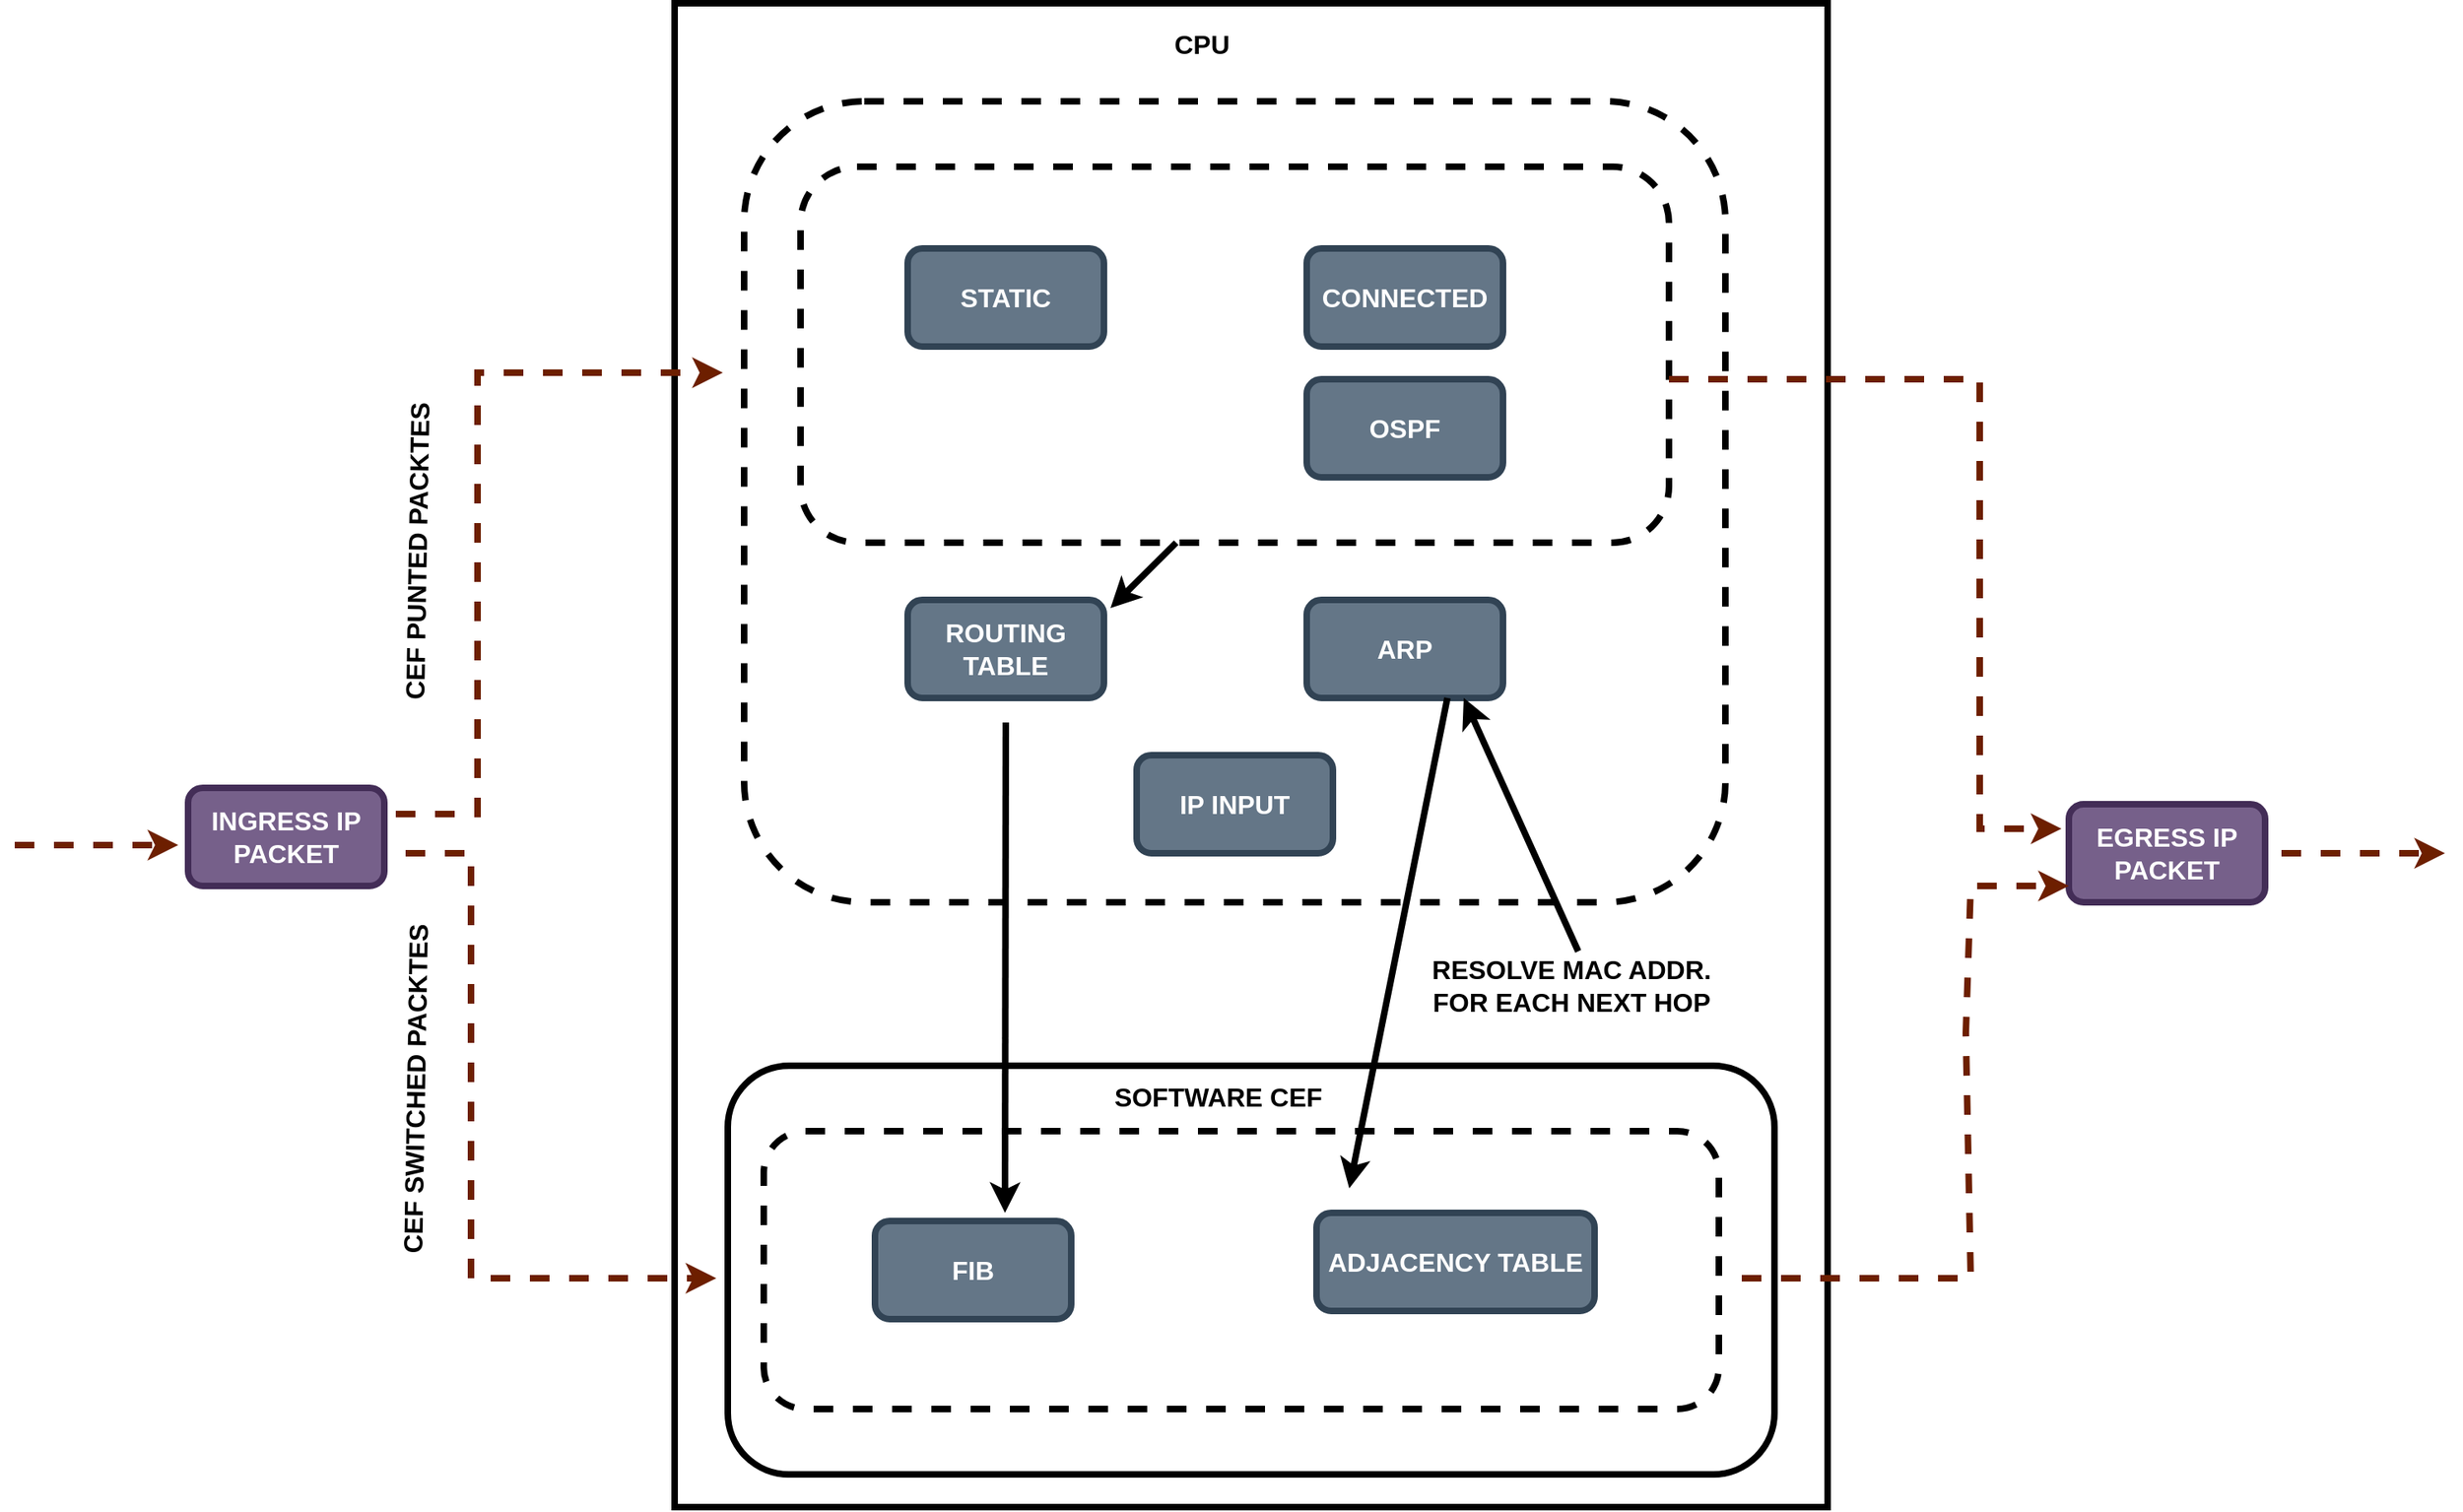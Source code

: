 <mxfile version="22.1.16" type="device">
  <diagram name="Página-1" id="hAm2vEM0u5634k8es-O6">
    <mxGraphModel dx="2021" dy="716" grid="1" gridSize="10" guides="1" tooltips="1" connect="1" arrows="1" fold="1" page="1" pageScale="1" pageWidth="827" pageHeight="1169" math="0" shadow="0">
      <root>
        <mxCell id="0" />
        <mxCell id="1" parent="0" />
        <mxCell id="zFFhGDX4pX6LVvSIkNTQ-2" value="" style="rounded=0;whiteSpace=wrap;html=1;strokeWidth=4;" vertex="1" parent="1">
          <mxGeometry x="27.5" y="160" width="705" height="920" as="geometry" />
        </mxCell>
        <mxCell id="zFFhGDX4pX6LVvSIkNTQ-3" value="" style="rounded=1;whiteSpace=wrap;html=1;strokeWidth=4;dashed=1;" vertex="1" parent="1">
          <mxGeometry x="70" y="220" width="600" height="490" as="geometry" />
        </mxCell>
        <mxCell id="zFFhGDX4pX6LVvSIkNTQ-4" value="" style="rounded=1;whiteSpace=wrap;html=1;strokeWidth=4;dashed=1;" vertex="1" parent="1">
          <mxGeometry x="104.5" y="260" width="531" height="230" as="geometry" />
        </mxCell>
        <mxCell id="zFFhGDX4pX6LVvSIkNTQ-5" value="CONNECTED" style="rounded=1;whiteSpace=wrap;html=1;strokeWidth=4;fontSize=16;fontStyle=1;fillColor=#647687;strokeColor=#314354;fontColor=#ffffff;" vertex="1" parent="1">
          <mxGeometry x="414" y="310" width="120" height="60" as="geometry" />
        </mxCell>
        <mxCell id="zFFhGDX4pX6LVvSIkNTQ-6" value="STATIC" style="rounded=1;whiteSpace=wrap;html=1;strokeWidth=4;fontSize=16;fontStyle=1;fillColor=#647687;strokeColor=#314354;fontColor=#ffffff;" vertex="1" parent="1">
          <mxGeometry x="170" y="310" width="120" height="60" as="geometry" />
        </mxCell>
        <mxCell id="zFFhGDX4pX6LVvSIkNTQ-7" value="OSPF" style="rounded=1;whiteSpace=wrap;html=1;strokeWidth=4;fontSize=16;fontStyle=1;fillColor=#647687;strokeColor=#314354;fontColor=#ffffff;" vertex="1" parent="1">
          <mxGeometry x="414" y="390" width="120" height="60" as="geometry" />
        </mxCell>
        <mxCell id="zFFhGDX4pX6LVvSIkNTQ-9" value="CPU" style="text;html=1;strokeColor=none;fillColor=none;align=center;verticalAlign=middle;whiteSpace=wrap;rounded=0;fontSize=16;fontStyle=1" vertex="1" parent="1">
          <mxGeometry x="320" y="170" width="60" height="30" as="geometry" />
        </mxCell>
        <mxCell id="zFFhGDX4pX6LVvSIkNTQ-10" value="ROUTING TABLE" style="rounded=1;whiteSpace=wrap;html=1;strokeWidth=4;fontSize=16;fontStyle=1;fillColor=#647687;strokeColor=#314354;fontColor=#ffffff;" vertex="1" parent="1">
          <mxGeometry x="170" y="525" width="120" height="60" as="geometry" />
        </mxCell>
        <mxCell id="zFFhGDX4pX6LVvSIkNTQ-11" value="ARP" style="rounded=1;whiteSpace=wrap;html=1;strokeWidth=4;fontSize=16;fontStyle=1;fillColor=#647687;strokeColor=#314354;fontColor=#ffffff;" vertex="1" parent="1">
          <mxGeometry x="414" y="525" width="120" height="60" as="geometry" />
        </mxCell>
        <mxCell id="zFFhGDX4pX6LVvSIkNTQ-12" value="IP INPUT" style="rounded=1;whiteSpace=wrap;html=1;strokeWidth=4;fontSize=16;fontStyle=1;fillColor=#647687;strokeColor=#314354;fontColor=#ffffff;" vertex="1" parent="1">
          <mxGeometry x="310" y="620" width="120" height="60" as="geometry" />
        </mxCell>
        <mxCell id="zFFhGDX4pX6LVvSIkNTQ-13" value="" style="endArrow=classic;html=1;rounded=0;strokeWidth=4;exitX=0.567;exitY=0.551;exitDx=0;exitDy=0;exitPerimeter=0;" edge="1" parent="1">
          <mxGeometry width="50" height="50" relative="1" as="geometry">
            <mxPoint x="334.2" y="489.99" as="sourcePoint" />
            <mxPoint x="294" y="530" as="targetPoint" />
          </mxGeometry>
        </mxCell>
        <mxCell id="zFFhGDX4pX6LVvSIkNTQ-14" value="RESOLVE MAC ADDR. FOR EACH NEXT HOP" style="text;html=1;strokeColor=none;fillColor=none;align=center;verticalAlign=middle;whiteSpace=wrap;rounded=0;fontSize=16;fontStyle=1" vertex="1" parent="1">
          <mxGeometry x="486" y="746" width="180" height="30" as="geometry" />
        </mxCell>
        <mxCell id="zFFhGDX4pX6LVvSIkNTQ-16" value="" style="endArrow=classic;html=1;rounded=0;strokeWidth=4;" edge="1" parent="1">
          <mxGeometry width="50" height="50" relative="1" as="geometry">
            <mxPoint x="580" y="740" as="sourcePoint" />
            <mxPoint x="510" y="585" as="targetPoint" />
          </mxGeometry>
        </mxCell>
        <mxCell id="zFFhGDX4pX6LVvSIkNTQ-17" value="" style="rounded=1;whiteSpace=wrap;html=1;strokeWidth=4;" vertex="1" parent="1">
          <mxGeometry x="60" y="810" width="640" height="250" as="geometry" />
        </mxCell>
        <mxCell id="zFFhGDX4pX6LVvSIkNTQ-18" value="" style="rounded=1;whiteSpace=wrap;html=1;strokeWidth=4;dashed=1;" vertex="1" parent="1">
          <mxGeometry x="82" y="850" width="584" height="170" as="geometry" />
        </mxCell>
        <mxCell id="zFFhGDX4pX6LVvSIkNTQ-19" value="SOFTWARE CEF" style="text;html=1;strokeColor=none;fillColor=none;align=center;verticalAlign=middle;whiteSpace=wrap;rounded=0;fontSize=16;fontStyle=1" vertex="1" parent="1">
          <mxGeometry x="270" y="814" width="180" height="30" as="geometry" />
        </mxCell>
        <mxCell id="zFFhGDX4pX6LVvSIkNTQ-20" value="FIB" style="rounded=1;whiteSpace=wrap;html=1;strokeWidth=4;fontSize=16;fontStyle=1;fillColor=#647687;strokeColor=#314354;fontColor=#ffffff;" vertex="1" parent="1">
          <mxGeometry x="150" y="905" width="120" height="60" as="geometry" />
        </mxCell>
        <mxCell id="zFFhGDX4pX6LVvSIkNTQ-21" value="ADJACENCY TABLE" style="rounded=1;whiteSpace=wrap;html=1;strokeWidth=4;fontSize=16;fontStyle=1;fillColor=#647687;strokeColor=#314354;fontColor=#ffffff;" vertex="1" parent="1">
          <mxGeometry x="420" y="900" width="170" height="60" as="geometry" />
        </mxCell>
        <mxCell id="zFFhGDX4pX6LVvSIkNTQ-22" value="" style="endArrow=classic;html=1;rounded=0;strokeWidth=4;" edge="1" parent="1">
          <mxGeometry width="50" height="50" relative="1" as="geometry">
            <mxPoint x="500" y="585" as="sourcePoint" />
            <mxPoint x="440" y="885" as="targetPoint" />
          </mxGeometry>
        </mxCell>
        <mxCell id="zFFhGDX4pX6LVvSIkNTQ-23" value="" style="endArrow=classic;html=1;rounded=0;strokeWidth=4;" edge="1" parent="1">
          <mxGeometry width="50" height="50" relative="1" as="geometry">
            <mxPoint x="230" y="600" as="sourcePoint" />
            <mxPoint x="229.5" y="900" as="targetPoint" />
          </mxGeometry>
        </mxCell>
        <mxCell id="zFFhGDX4pX6LVvSIkNTQ-24" value="EGRESS IP PACKET" style="rounded=1;whiteSpace=wrap;html=1;strokeWidth=4;fontSize=16;fontStyle=1;fillColor=#76608a;strokeColor=#432D57;fontColor=#ffffff;" vertex="1" parent="1">
          <mxGeometry x="880" y="650" width="120" height="60" as="geometry" />
        </mxCell>
        <mxCell id="zFFhGDX4pX6LVvSIkNTQ-25" value="INGRESS IP PACKET" style="rounded=1;whiteSpace=wrap;html=1;strokeWidth=4;fontSize=16;fontStyle=1;fillColor=#76608a;strokeColor=#432D57;fontColor=#ffffff;" vertex="1" parent="1">
          <mxGeometry x="-270" y="640" width="120" height="60" as="geometry" />
        </mxCell>
        <mxCell id="zFFhGDX4pX6LVvSIkNTQ-28" value="" style="endArrow=classic;html=1;rounded=0;strokeWidth=4;dashed=1;fillColor=#a0522d;strokeColor=#6D1F00;" edge="1" parent="1">
          <mxGeometry width="50" height="50" relative="1" as="geometry">
            <mxPoint x="-137" y="680" as="sourcePoint" />
            <mxPoint x="53" y="940" as="targetPoint" />
            <Array as="points">
              <mxPoint x="-97" y="680" />
              <mxPoint x="-97" y="940" />
            </Array>
          </mxGeometry>
        </mxCell>
        <mxCell id="zFFhGDX4pX6LVvSIkNTQ-29" value="" style="endArrow=classic;html=1;rounded=0;strokeWidth=4;dashed=1;fillColor=#a0522d;strokeColor=#6D1F00;" edge="1" parent="1">
          <mxGeometry width="50" height="50" relative="1" as="geometry">
            <mxPoint x="-143" y="656" as="sourcePoint" />
            <mxPoint x="57" y="386" as="targetPoint" />
            <Array as="points">
              <mxPoint x="-93" y="656" />
              <mxPoint x="-93" y="386" />
            </Array>
          </mxGeometry>
        </mxCell>
        <mxCell id="zFFhGDX4pX6LVvSIkNTQ-30" value="CEF PUNTED PACKTES" style="text;html=1;strokeColor=none;fillColor=none;align=center;verticalAlign=middle;whiteSpace=wrap;rounded=0;rotation=-89;strokeWidth=1;fontStyle=1;fontSize=16;" vertex="1" parent="1">
          <mxGeometry x="-230" y="480" width="200" height="30" as="geometry" />
        </mxCell>
        <mxCell id="zFFhGDX4pX6LVvSIkNTQ-31" value="CEF SWITCHED PACKTES" style="text;html=1;strokeColor=none;fillColor=none;align=center;verticalAlign=middle;whiteSpace=wrap;rounded=0;rotation=-89;strokeWidth=1;fontStyle=1;fontSize=16;" vertex="1" parent="1">
          <mxGeometry x="-236.09" y="809" width="210" height="30" as="geometry" />
        </mxCell>
        <mxCell id="zFFhGDX4pX6LVvSIkNTQ-32" value="" style="endArrow=classic;html=1;rounded=0;strokeWidth=4;dashed=1;fillColor=#a0522d;strokeColor=#6D1F00;" edge="1" parent="1">
          <mxGeometry width="50" height="50" relative="1" as="geometry">
            <mxPoint x="680" y="940" as="sourcePoint" />
            <mxPoint x="880" y="700" as="targetPoint" />
            <Array as="points">
              <mxPoint x="820" y="940" />
              <mxPoint x="817" y="790" />
              <mxPoint x="820" y="700" />
            </Array>
          </mxGeometry>
        </mxCell>
        <mxCell id="zFFhGDX4pX6LVvSIkNTQ-33" value="" style="endArrow=classic;html=1;rounded=0;fillColor=#a0522d;strokeColor=#6D1F00;strokeWidth=4;dashed=1;" edge="1" parent="1">
          <mxGeometry width="50" height="50" relative="1" as="geometry">
            <mxPoint x="635.5" y="390" as="sourcePoint" />
            <mxPoint x="875.5" y="665" as="targetPoint" />
            <Array as="points">
              <mxPoint x="825.5" y="390" />
              <mxPoint x="825.5" y="665" />
            </Array>
          </mxGeometry>
        </mxCell>
        <mxCell id="zFFhGDX4pX6LVvSIkNTQ-34" value="" style="endArrow=classic;html=1;rounded=0;strokeWidth=4;fillColor=#a0522d;strokeColor=#6D1F00;dashed=1;" edge="1" parent="1">
          <mxGeometry width="50" height="50" relative="1" as="geometry">
            <mxPoint x="1010" y="680" as="sourcePoint" />
            <mxPoint x="1110" y="680" as="targetPoint" />
          </mxGeometry>
        </mxCell>
        <mxCell id="zFFhGDX4pX6LVvSIkNTQ-35" value="" style="endArrow=classic;html=1;rounded=0;strokeWidth=4;fillColor=#a0522d;strokeColor=#6D1F00;dashed=1;" edge="1" parent="1">
          <mxGeometry width="50" height="50" relative="1" as="geometry">
            <mxPoint x="-376" y="675" as="sourcePoint" />
            <mxPoint x="-276" y="675" as="targetPoint" />
          </mxGeometry>
        </mxCell>
      </root>
    </mxGraphModel>
  </diagram>
</mxfile>
